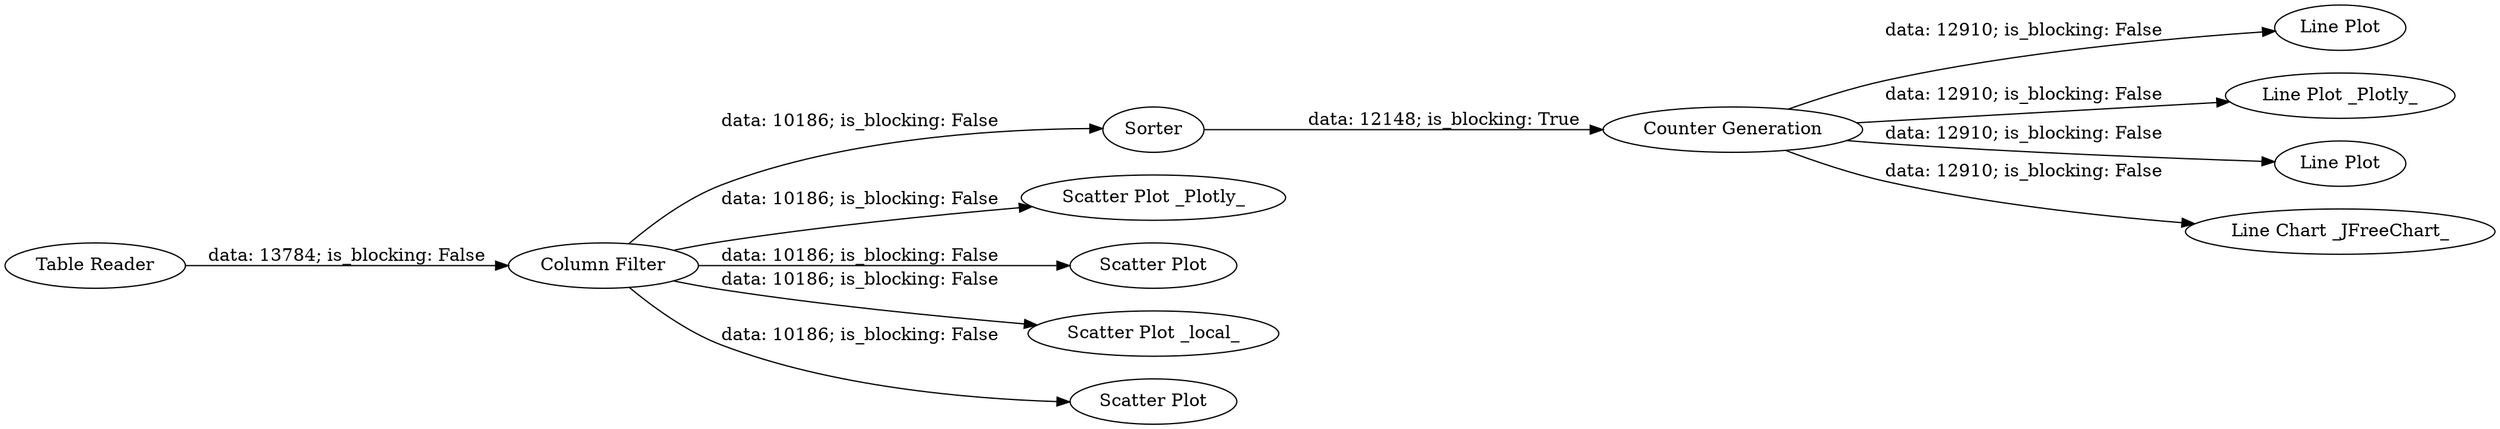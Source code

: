digraph {
	"-6467363368461120361_94" [label="Line Plot"]
	"-6467363368461120361_77" [label="Column Filter"]
	"-6467363368461120361_99" [label="Counter Generation"]
	"-6467363368461120361_95" [label="Line Plot _Plotly_"]
	"-6467363368461120361_98" [label=Sorter]
	"-6467363368461120361_92" [label="Scatter Plot _Plotly_"]
	"-6467363368461120361_93" [label="Scatter Plot"]
	"-6467363368461120361_91" [label="Scatter Plot _local_"]
	"-6467363368461120361_90" [label="Table Reader"]
	"-6467363368461120361_96" [label="Line Plot"]
	"-6467363368461120361_97" [label="Line Chart _JFreeChart_"]
	"-6467363368461120361_10" [label="Scatter Plot"]
	"-6467363368461120361_99" -> "-6467363368461120361_97" [label="data: 12910; is_blocking: False"]
	"-6467363368461120361_99" -> "-6467363368461120361_94" [label="data: 12910; is_blocking: False"]
	"-6467363368461120361_77" -> "-6467363368461120361_98" [label="data: 10186; is_blocking: False"]
	"-6467363368461120361_77" -> "-6467363368461120361_91" [label="data: 10186; is_blocking: False"]
	"-6467363368461120361_99" -> "-6467363368461120361_95" [label="data: 12910; is_blocking: False"]
	"-6467363368461120361_77" -> "-6467363368461120361_92" [label="data: 10186; is_blocking: False"]
	"-6467363368461120361_99" -> "-6467363368461120361_96" [label="data: 12910; is_blocking: False"]
	"-6467363368461120361_77" -> "-6467363368461120361_10" [label="data: 10186; is_blocking: False"]
	"-6467363368461120361_98" -> "-6467363368461120361_99" [label="data: 12148; is_blocking: True"]
	"-6467363368461120361_90" -> "-6467363368461120361_77" [label="data: 13784; is_blocking: False"]
	"-6467363368461120361_77" -> "-6467363368461120361_93" [label="data: 10186; is_blocking: False"]
	rankdir=LR
}
